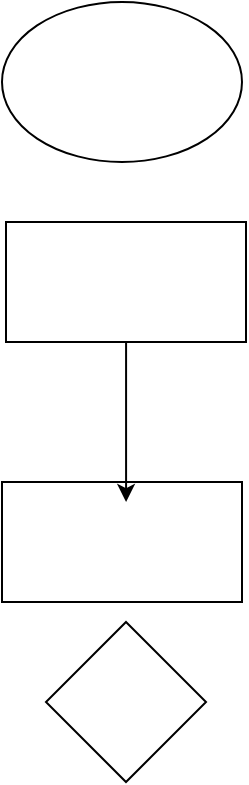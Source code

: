 <mxfile version="28.1.1">
  <diagram name="Página-1" id="tpUA--I43j8R1tpW-ucj">
    <mxGraphModel dx="1111" dy="507" grid="1" gridSize="10" guides="1" tooltips="1" connect="1" arrows="1" fold="1" page="1" pageScale="1" pageWidth="583" pageHeight="827" math="0" shadow="0">
      <root>
        <mxCell id="0" />
        <mxCell id="1" parent="0" />
        <mxCell id="jBjO_zQSgiYreGXaI-KZ-1" value="" style="rounded=0;whiteSpace=wrap;html=1;" parent="1" vertex="1">
          <mxGeometry x="230" y="240" width="120" height="60" as="geometry" />
        </mxCell>
        <mxCell id="jBjO_zQSgiYreGXaI-KZ-2" value="" style="rounded=0;whiteSpace=wrap;html=1;" parent="1" vertex="1">
          <mxGeometry x="232" y="110" width="120" height="60" as="geometry" />
        </mxCell>
        <mxCell id="jBjO_zQSgiYreGXaI-KZ-3" style="edgeStyle=orthogonalEdgeStyle;rounded=0;orthogonalLoop=1;jettySize=auto;html=1;entryX=0.517;entryY=0.167;entryDx=0;entryDy=0;entryPerimeter=0;" parent="1" source="jBjO_zQSgiYreGXaI-KZ-2" target="jBjO_zQSgiYreGXaI-KZ-1" edge="1">
          <mxGeometry relative="1" as="geometry" />
        </mxCell>
        <mxCell id="ssAf3AuPsQcJrjOO4S0--1" value="" style="ellipse;whiteSpace=wrap;html=1;" vertex="1" parent="1">
          <mxGeometry x="230" width="120" height="80" as="geometry" />
        </mxCell>
        <mxCell id="ssAf3AuPsQcJrjOO4S0--2" value="" style="rhombus;whiteSpace=wrap;html=1;" vertex="1" parent="1">
          <mxGeometry x="252" y="310" width="80" height="80" as="geometry" />
        </mxCell>
      </root>
    </mxGraphModel>
  </diagram>
</mxfile>
